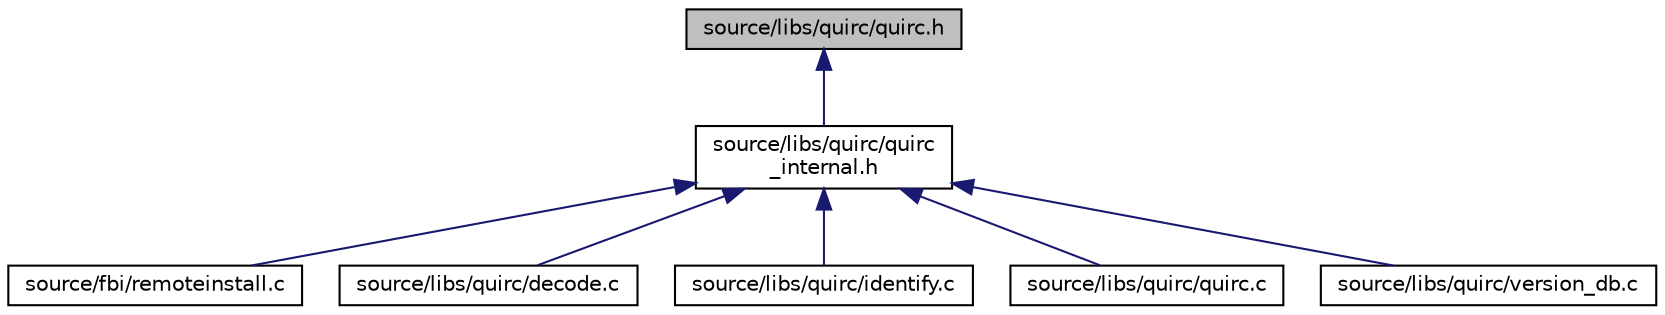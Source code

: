 digraph "source/libs/quirc/quirc.h"
{
  edge [fontname="Helvetica",fontsize="10",labelfontname="Helvetica",labelfontsize="10"];
  node [fontname="Helvetica",fontsize="10",shape=record];
  Node1 [label="source/libs/quirc/quirc.h",height=0.2,width=0.4,color="black", fillcolor="grey75", style="filled" fontcolor="black"];
  Node1 -> Node2 [dir="back",color="midnightblue",fontsize="10",style="solid",fontname="Helvetica"];
  Node2 [label="source/libs/quirc/quirc\l_internal.h",height=0.2,width=0.4,color="black", fillcolor="white", style="filled",URL="$quirc__internal_8h.html"];
  Node2 -> Node3 [dir="back",color="midnightblue",fontsize="10",style="solid",fontname="Helvetica"];
  Node3 [label="source/fbi/remoteinstall.c",height=0.2,width=0.4,color="black", fillcolor="white", style="filled",URL="$remoteinstall_8c.html"];
  Node2 -> Node4 [dir="back",color="midnightblue",fontsize="10",style="solid",fontname="Helvetica"];
  Node4 [label="source/libs/quirc/decode.c",height=0.2,width=0.4,color="black", fillcolor="white", style="filled",URL="$decode_8c.html"];
  Node2 -> Node5 [dir="back",color="midnightblue",fontsize="10",style="solid",fontname="Helvetica"];
  Node5 [label="source/libs/quirc/identify.c",height=0.2,width=0.4,color="black", fillcolor="white", style="filled",URL="$identify_8c.html"];
  Node2 -> Node6 [dir="back",color="midnightblue",fontsize="10",style="solid",fontname="Helvetica"];
  Node6 [label="source/libs/quirc/quirc.c",height=0.2,width=0.4,color="black", fillcolor="white", style="filled",URL="$quirc_8c.html"];
  Node2 -> Node7 [dir="back",color="midnightblue",fontsize="10",style="solid",fontname="Helvetica"];
  Node7 [label="source/libs/quirc/version_db.c",height=0.2,width=0.4,color="black", fillcolor="white", style="filled",URL="$version__db_8c.html"];
}
